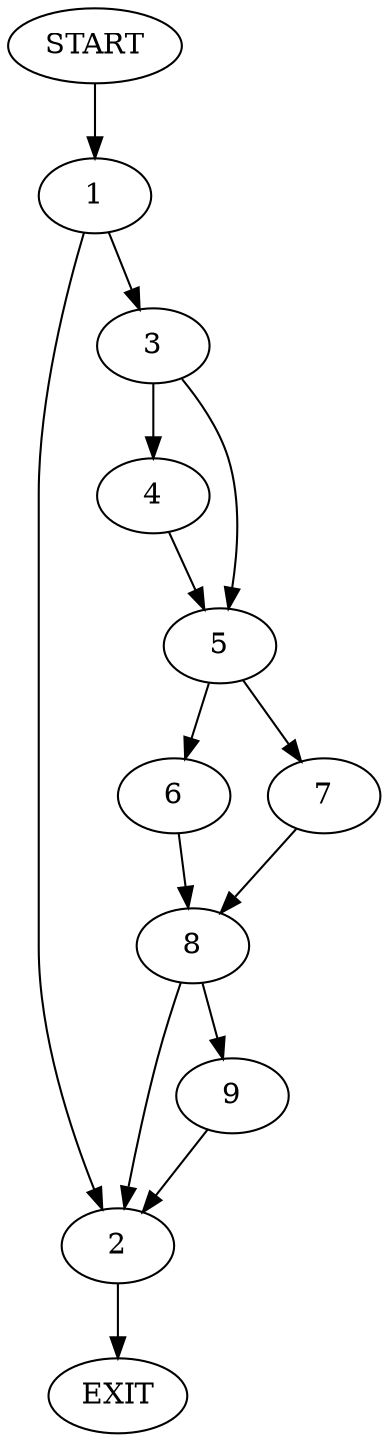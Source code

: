 digraph {
0 [label="START"]
10 [label="EXIT"]
0 -> 1
1 -> 2
1 -> 3
2 -> 10
3 -> 4
3 -> 5
5 -> 6
5 -> 7
4 -> 5
7 -> 8
6 -> 8
8 -> 2
8 -> 9
9 -> 2
}
